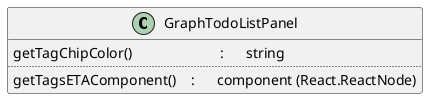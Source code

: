 @startuml GraphTodoListPanel

class GraphTodoListPanel {
    getTagChipColor()\t\t\t : \tstring
    ..
    getTagsETAComponent()\t : \tcomponent (React.ReactNode)
}
@enduml